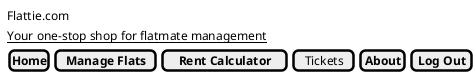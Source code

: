@startsalt SignedInManager
{
    {Flattie.com}
    {<u>Your one-stop shop for flatmate management}
    {
        [<b>Home] | [<b>Manage Flats] | [<b>Rent Calculator] | [Tickets] | [<b>About] | [<b>Log Out]
    }
}
@endsalt